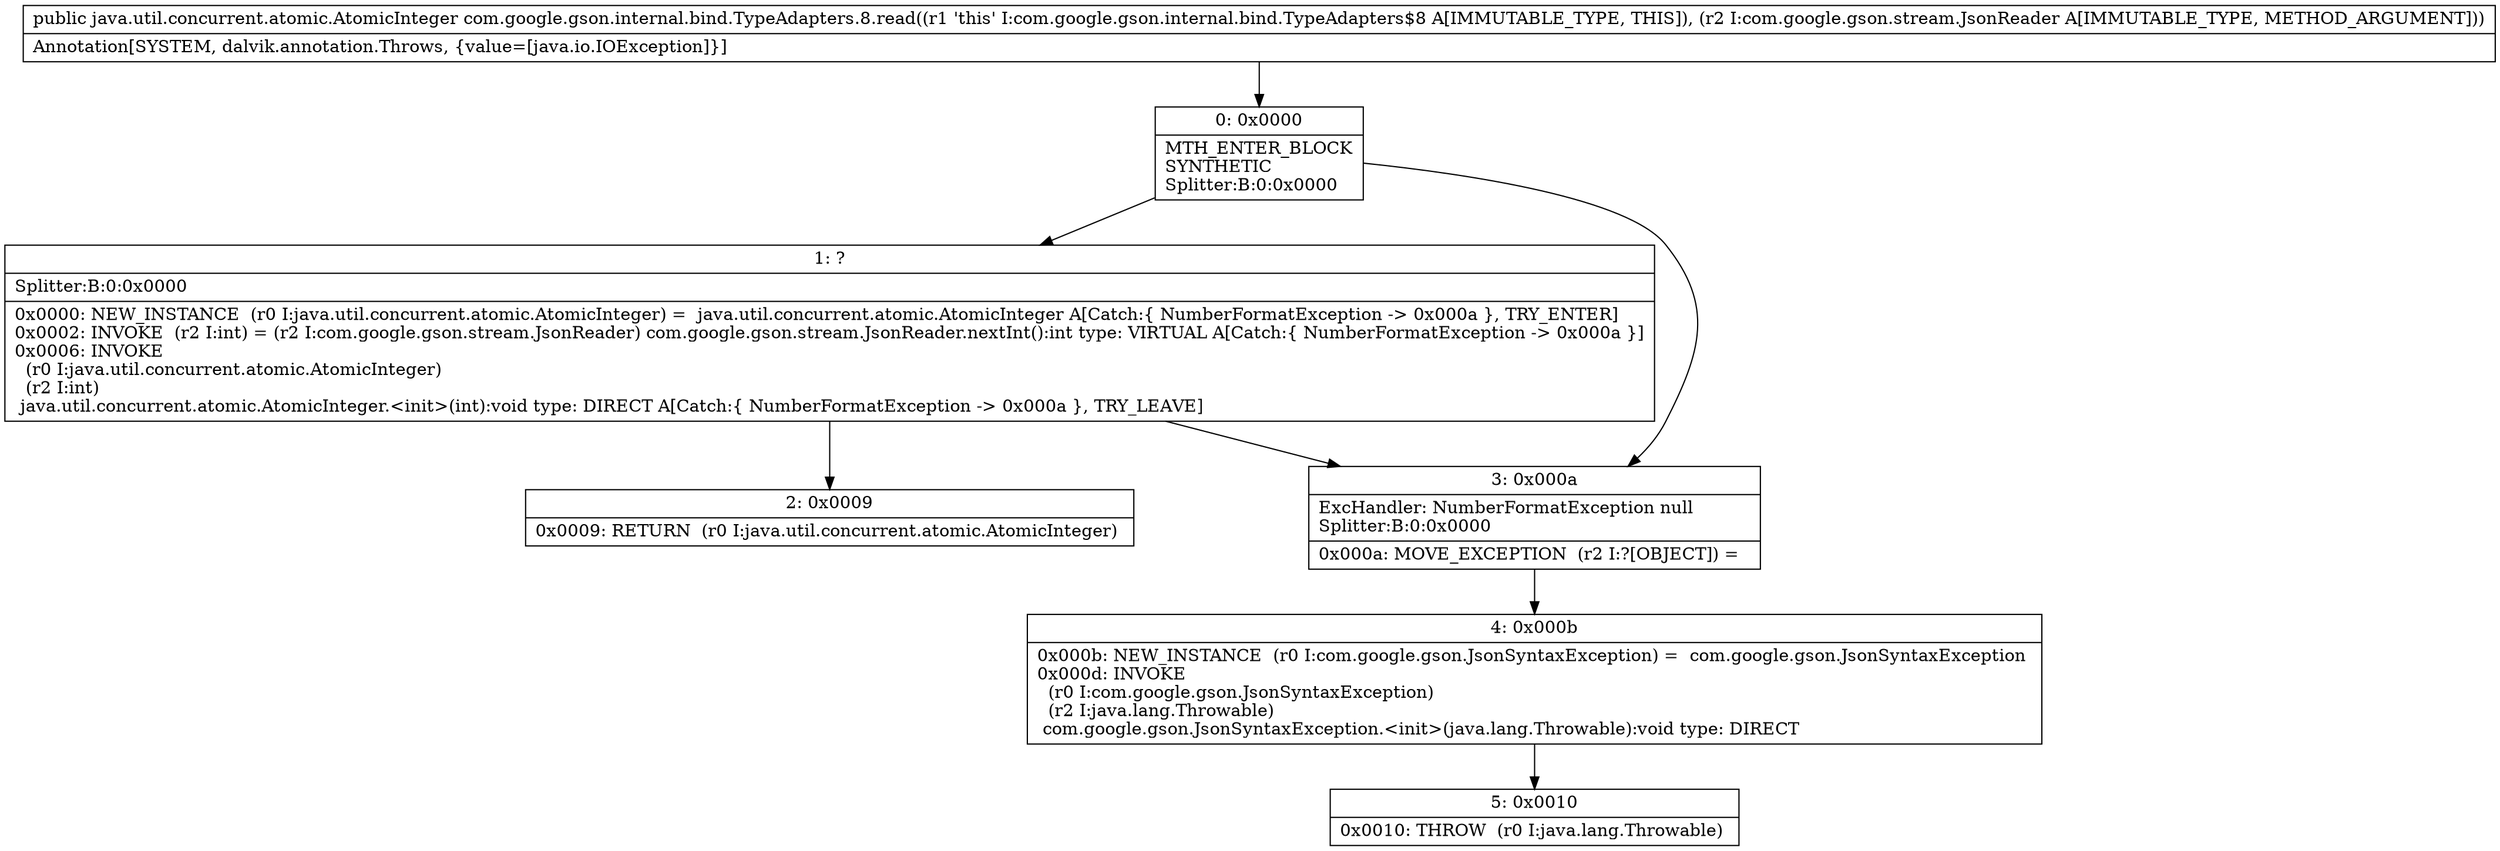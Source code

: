 digraph "CFG forcom.google.gson.internal.bind.TypeAdapters.8.read(Lcom\/google\/gson\/stream\/JsonReader;)Ljava\/util\/concurrent\/atomic\/AtomicInteger;" {
Node_0 [shape=record,label="{0\:\ 0x0000|MTH_ENTER_BLOCK\lSYNTHETIC\lSplitter:B:0:0x0000\l}"];
Node_1 [shape=record,label="{1\:\ ?|Splitter:B:0:0x0000\l|0x0000: NEW_INSTANCE  (r0 I:java.util.concurrent.atomic.AtomicInteger) =  java.util.concurrent.atomic.AtomicInteger A[Catch:\{ NumberFormatException \-\> 0x000a \}, TRY_ENTER]\l0x0002: INVOKE  (r2 I:int) = (r2 I:com.google.gson.stream.JsonReader) com.google.gson.stream.JsonReader.nextInt():int type: VIRTUAL A[Catch:\{ NumberFormatException \-\> 0x000a \}]\l0x0006: INVOKE  \l  (r0 I:java.util.concurrent.atomic.AtomicInteger)\l  (r2 I:int)\l java.util.concurrent.atomic.AtomicInteger.\<init\>(int):void type: DIRECT A[Catch:\{ NumberFormatException \-\> 0x000a \}, TRY_LEAVE]\l}"];
Node_2 [shape=record,label="{2\:\ 0x0009|0x0009: RETURN  (r0 I:java.util.concurrent.atomic.AtomicInteger) \l}"];
Node_3 [shape=record,label="{3\:\ 0x000a|ExcHandler: NumberFormatException null\lSplitter:B:0:0x0000\l|0x000a: MOVE_EXCEPTION  (r2 I:?[OBJECT]) =  \l}"];
Node_4 [shape=record,label="{4\:\ 0x000b|0x000b: NEW_INSTANCE  (r0 I:com.google.gson.JsonSyntaxException) =  com.google.gson.JsonSyntaxException \l0x000d: INVOKE  \l  (r0 I:com.google.gson.JsonSyntaxException)\l  (r2 I:java.lang.Throwable)\l com.google.gson.JsonSyntaxException.\<init\>(java.lang.Throwable):void type: DIRECT \l}"];
Node_5 [shape=record,label="{5\:\ 0x0010|0x0010: THROW  (r0 I:java.lang.Throwable) \l}"];
MethodNode[shape=record,label="{public java.util.concurrent.atomic.AtomicInteger com.google.gson.internal.bind.TypeAdapters.8.read((r1 'this' I:com.google.gson.internal.bind.TypeAdapters$8 A[IMMUTABLE_TYPE, THIS]), (r2 I:com.google.gson.stream.JsonReader A[IMMUTABLE_TYPE, METHOD_ARGUMENT]))  | Annotation[SYSTEM, dalvik.annotation.Throws, \{value=[java.io.IOException]\}]\l}"];
MethodNode -> Node_0;
Node_0 -> Node_1;
Node_0 -> Node_3;
Node_1 -> Node_2;
Node_1 -> Node_3;
Node_3 -> Node_4;
Node_4 -> Node_5;
}

